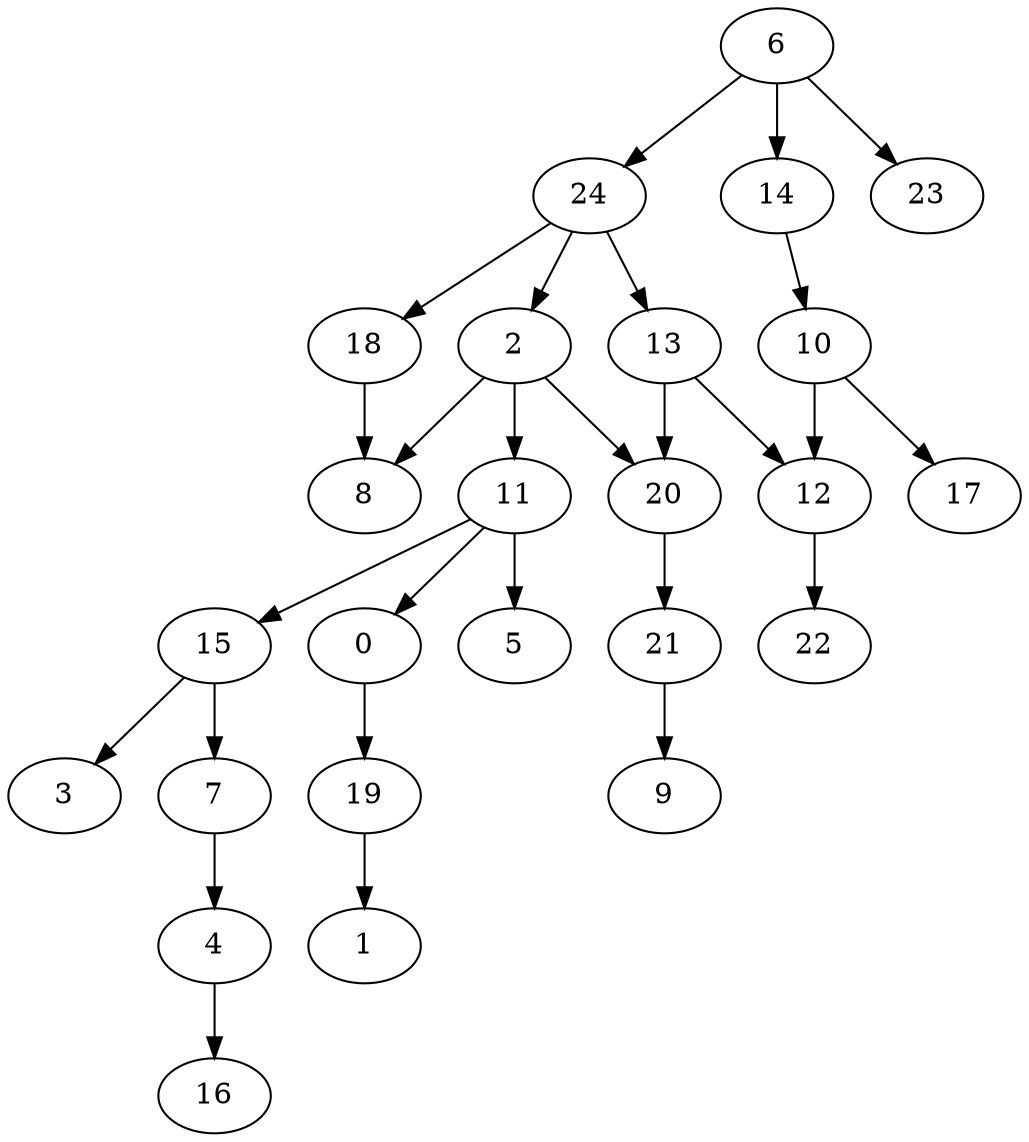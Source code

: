 strict digraph "" {
	0 -> 19;
	2 -> 8;
	2 -> 11;
	2 -> 20;
	4 -> 16;
	6 -> 14;
	6 -> 23;
	6 -> 24;
	7 -> 4;
	10 -> 12;
	10 -> 17;
	11 -> 0;
	11 -> 5;
	11 -> 15;
	12 -> 22;
	13 -> 12;
	13 -> 20;
	14 -> 10;
	15 -> 3;
	15 -> 7;
	18 -> 8;
	19 -> 1;
	20 -> 21;
	21 -> 9;
	24 -> 2;
	24 -> 13;
	24 -> 18;
}
